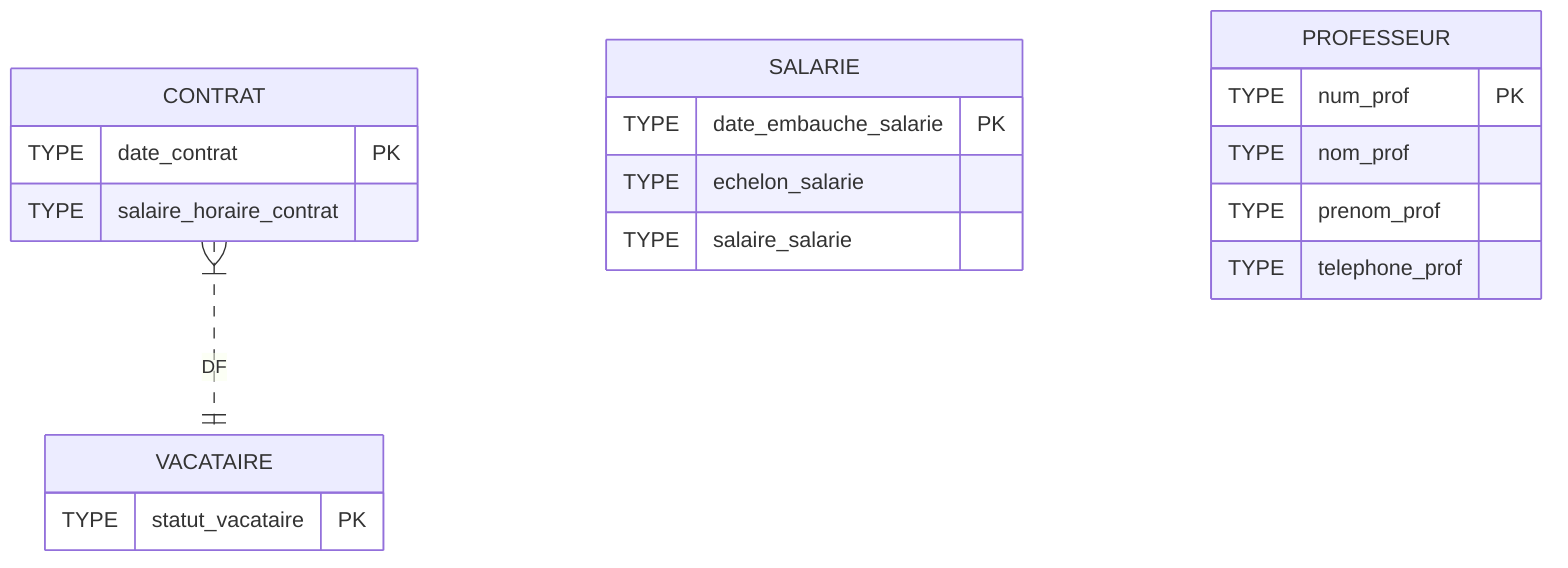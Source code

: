 erDiagram
  VACATAIRE {
    TYPE statut_vacataire PK
  }
  CONTRAT {
    TYPE date_contrat PK
    TYPE salaire_horaire_contrat
  }
  SALARIE {
    TYPE date_embauche_salarie PK
    TYPE echelon_salarie
    TYPE salaire_salarie
  }
  PROFESSEUR {
    TYPE num_prof PK
    TYPE nom_prof
    TYPE prenom_prof
    TYPE telephone_prof
  }
  CONTRAT }|..|| VACATAIRE: DF